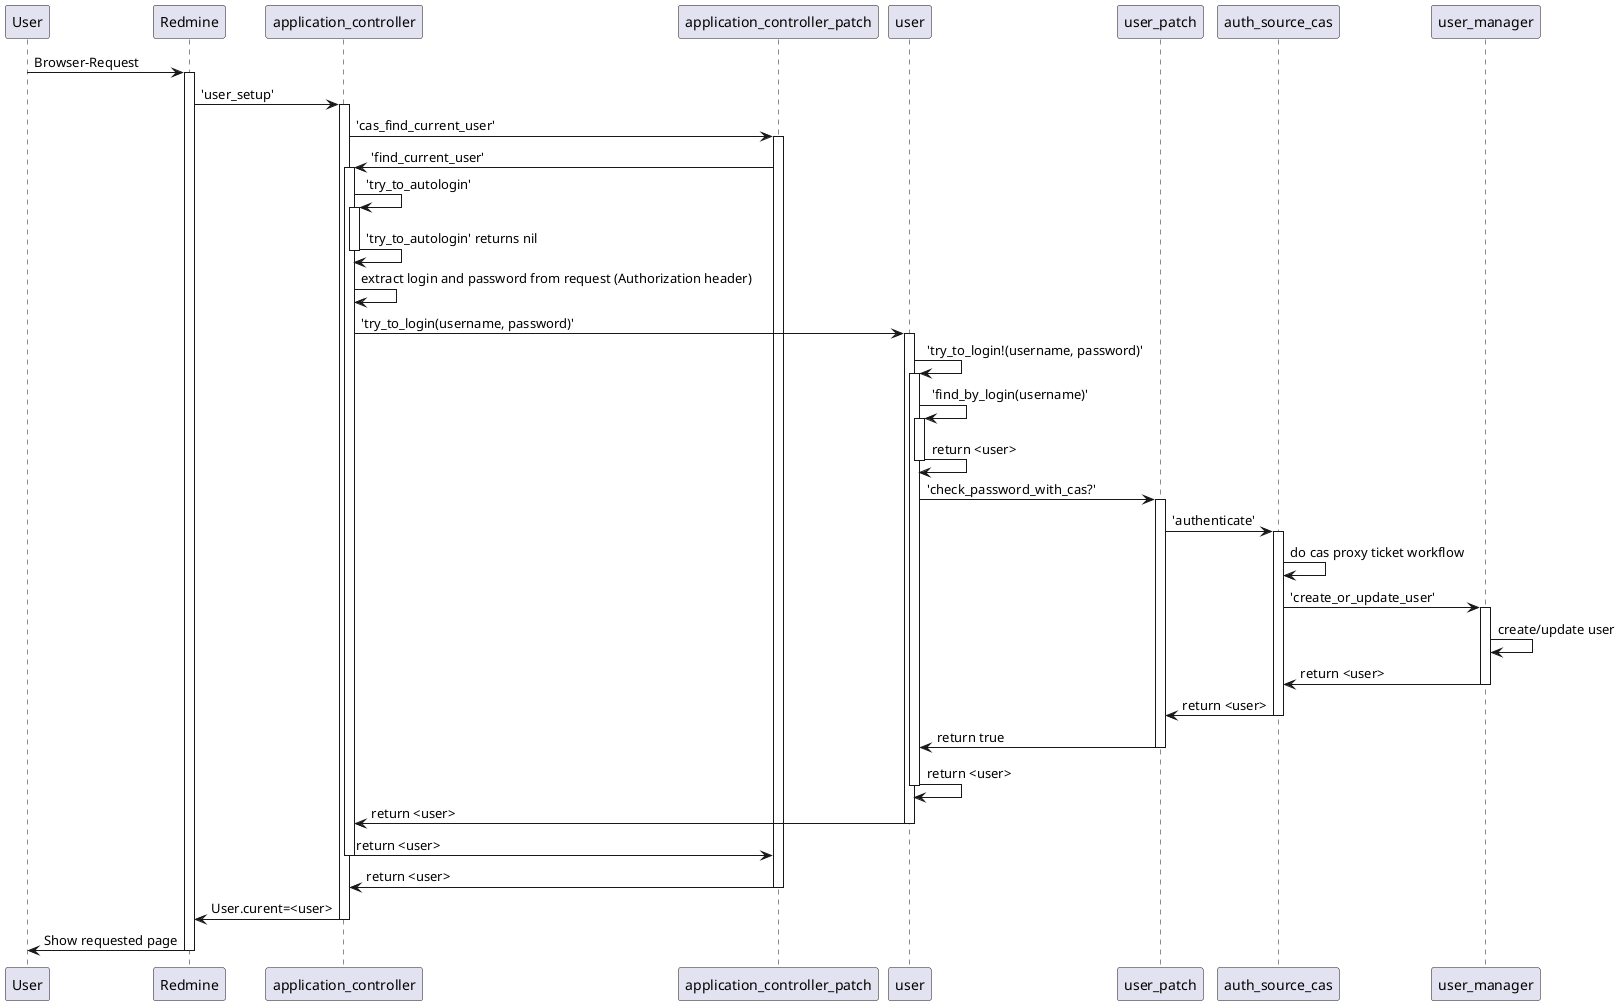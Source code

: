 @startuml
User -> Redmine : Browser-Request
activate Redmine
Redmine -> application_controller : 'user_setup'
activate application_controller
application_controller -> application_controller_patch: 'cas_find_current_user'
activate application_controller_patch
application_controller_patch -> application_controller: 'find_current_user'
activate application_controller
application_controller -> application_controller: 'try_to_autologin'
activate application_controller
application_controller -> application_controller: 'try_to_autologin' returns nil
deactivate application_controller
application_controller -> application_controller: extract login and password from request (Authorization header)
application_controller -> user: 'try_to_login(username, password)'
activate user
user -> user: 'try_to_login!(username, password)'
activate user
user -> user: 'find_by_login(username)'
activate user
user -> user: return <user>
deactivate user
user -> user_patch: 'check_password_with_cas?'
activate user_patch
user_patch -> auth_source_cas: 'authenticate'
activate auth_source_cas
auth_source_cas -> auth_source_cas: do cas proxy ticket workflow
auth_source_cas -> user_manager: 'create_or_update_user'
activate user_manager
user_manager -> user_manager: create/update user
user_manager -> auth_source_cas: return <user>
deactivate user_manager
auth_source_cas -> user_patch: return <user>
deactivate auth_source_cas
user_patch -> user: return true
deactivate user_patch
user -> user: return <user>
deactivate user
user -> application_controller: return <user>
deactivate user
application_controller -> application_controller_patch: return <user>
deactivate application_controller
application_controller_patch -> application_controller: return <user>
deactivate application_controller_patch
application_controller -> Redmine: User.curent=<user>
deactivate application_controller
Redmine -> User: Show requested page
deactivate Redmine
@enduml

/'
EcoSystem plantuml link:
https://ecosystem.cloudogu.com/plantuml/uml/lPNDJiCm3CVlVGfp0YG6zuaFmIE0Tev2wgtHkgGu2MKyFKwsqQvREueGjtpO_rzYEyxC8S7a7funNsc3C8KdiZKlJfxnBQ3pcLHUlqkFEvDiPyfUigfAhQJNrWXbZITRbgmtXVF04iAX3zLvet3SFEjHwTKNbVIgO8YIJioroOKAH6YyYDIJl8rxDhJPpsRgUEBe6pB5qrfuAsJmjhGBRVu70iGf8-F0w3BByU-H-E69LI7XG9eSAkbSRIc7ETaLyrFLmSLZy8Kb_Paae42P8rqE06CYcXib-OkuPkGAhxuXbwqmnjqik5xtir_ufzfuNNVu9xmsCOVREBjlH_t0jgdy0jLIx4ubQkqBmQ_XeGFQbdepJAdXo0fd0ocCFgmMLxYOOs2nNMVxXbbdVbGhjn2tAh8VQs359NhW8oxdfQsF2QIZhQIHYnG_HSXaOKc4Ae-ZpljgcsVjoQ7MHkfcezE4ikrmSFh1J7np-wwnJKwlI3UU-sdPgmLF0G_uJJB7raxVQnps_crVxW_0c2vokXEFv0ps_TOVE8KP2rvpX-StSVVZMxI-nLbApKjXwrq_mzZd5diftTf_0G00
'/